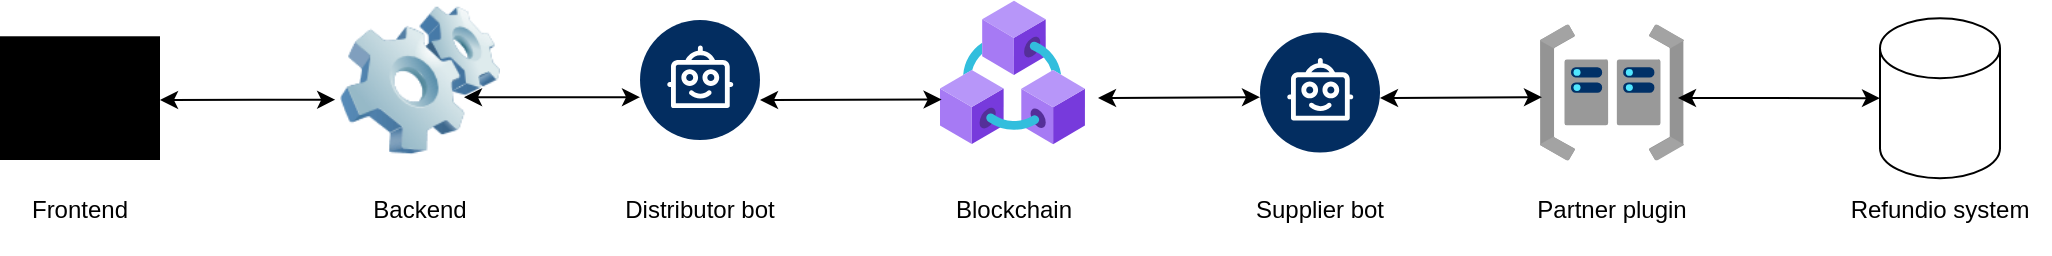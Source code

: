 <mxfile version="26.3.0">
  <diagram name="Page-1" id="kgaBaPe76sBEVroz4w2P">
    <mxGraphModel dx="1892" dy="562" grid="1" gridSize="10" guides="1" tooltips="1" connect="1" arrows="1" fold="1" page="1" pageScale="1" pageWidth="850" pageHeight="1100" math="0" shadow="0">
      <root>
        <mxCell id="0" />
        <mxCell id="1" parent="0" />
        <mxCell id="1lPbTOZ_Uf3YX76tQ-uF-8" value="" style="sketch=0;verticalLabelPosition=bottom;sketch=0;aspect=fixed;html=1;verticalAlign=top;strokeColor=none;fillColor=#000000;align=center;outlineConnect=0;pointerEvents=1;shape=mxgraph.citrix2.desktop;" vertex="1" parent="1">
          <mxGeometry x="-70" y="138.14" width="80" height="61.86" as="geometry" />
        </mxCell>
        <mxCell id="1lPbTOZ_Uf3YX76tQ-uF-9" value="Frontend" style="text;html=1;align=center;verticalAlign=middle;whiteSpace=wrap;rounded=0;" vertex="1" parent="1">
          <mxGeometry x="-60" y="210.33" width="60" height="30" as="geometry" />
        </mxCell>
        <mxCell id="1lPbTOZ_Uf3YX76tQ-uF-11" value="" style="image;html=1;image=img/lib/clip_art/computers/Software_128x128.png" vertex="1" parent="1">
          <mxGeometry x="100" y="120.0" width="80" height="80" as="geometry" />
        </mxCell>
        <mxCell id="1lPbTOZ_Uf3YX76tQ-uF-12" value="Backend" style="text;html=1;align=center;verticalAlign=middle;whiteSpace=wrap;rounded=0;" vertex="1" parent="1">
          <mxGeometry x="105" y="210.33" width="70" height="30" as="geometry" />
        </mxCell>
        <mxCell id="1lPbTOZ_Uf3YX76tQ-uF-13" value="" style="verticalLabelPosition=bottom;aspect=fixed;html=1;shape=mxgraph.salesforce.bots2;" vertex="1" parent="1">
          <mxGeometry x="250" y="130" width="60" height="60" as="geometry" />
        </mxCell>
        <mxCell id="1lPbTOZ_Uf3YX76tQ-uF-16" value="&lt;br&gt;Distributor bot&lt;div&gt;&lt;br&gt;&lt;/div&gt;" style="text;html=1;align=center;verticalAlign=middle;whiteSpace=wrap;rounded=0;" vertex="1" parent="1">
          <mxGeometry x="225" y="210.33" width="110" height="30" as="geometry" />
        </mxCell>
        <mxCell id="1lPbTOZ_Uf3YX76tQ-uF-19" value="" style="image;aspect=fixed;html=1;points=[];align=center;fontSize=12;image=img/lib/azure2/blockchain/Azure_Blockchain_Service.svg;" vertex="1" parent="1">
          <mxGeometry x="400" y="120" width="72.46" height="72.46" as="geometry" />
        </mxCell>
        <mxCell id="1lPbTOZ_Uf3YX76tQ-uF-22" value="Blockchain" style="text;html=1;align=center;verticalAlign=middle;whiteSpace=wrap;rounded=0;" vertex="1" parent="1">
          <mxGeometry x="402.46" y="210.33" width="70" height="30" as="geometry" />
        </mxCell>
        <mxCell id="1lPbTOZ_Uf3YX76tQ-uF-24" value="" style="verticalLabelPosition=bottom;aspect=fixed;html=1;shape=mxgraph.salesforce.bots2;" vertex="1" parent="1">
          <mxGeometry x="560" y="136.23" width="60" height="60" as="geometry" />
        </mxCell>
        <mxCell id="1lPbTOZ_Uf3YX76tQ-uF-25" value="&lt;br&gt;Supplier bot&lt;div&gt;&lt;br&gt;&lt;/div&gt;" style="text;html=1;align=center;verticalAlign=middle;whiteSpace=wrap;rounded=0;" vertex="1" parent="1">
          <mxGeometry x="535" y="210.33" width="110" height="30" as="geometry" />
        </mxCell>
        <mxCell id="1lPbTOZ_Uf3YX76tQ-uF-26" value="" style="image;aspect=fixed;html=1;points=[];align=center;fontSize=12;image=img/lib/azure2/networking/Proximity_Placement_Groups.svg;" vertex="1" parent="1">
          <mxGeometry x="700" y="132.23" width="72" height="68" as="geometry" />
        </mxCell>
        <mxCell id="1lPbTOZ_Uf3YX76tQ-uF-27" value="&lt;br&gt;&lt;div&gt;Partner plugin&lt;/div&gt;&lt;div&gt;&lt;br&gt;&lt;/div&gt;" style="text;html=1;align=center;verticalAlign=middle;whiteSpace=wrap;rounded=0;" vertex="1" parent="1">
          <mxGeometry x="681" y="210.33" width="110" height="30" as="geometry" />
        </mxCell>
        <mxCell id="1lPbTOZ_Uf3YX76tQ-uF-28" value="" style="endArrow=classic;startArrow=classic;html=1;rounded=0;entryX=-0.03;entryY=0.623;entryDx=0;entryDy=0;entryPerimeter=0;" edge="1" parent="1" target="1lPbTOZ_Uf3YX76tQ-uF-11">
          <mxGeometry width="50" height="50" relative="1" as="geometry">
            <mxPoint x="10" y="170" as="sourcePoint" />
            <mxPoint x="60" y="120" as="targetPoint" />
          </mxGeometry>
        </mxCell>
        <mxCell id="1lPbTOZ_Uf3YX76tQ-uF-29" value="" style="endArrow=classic;startArrow=classic;html=1;rounded=0;entryX=-0.03;entryY=0.623;entryDx=0;entryDy=0;entryPerimeter=0;" edge="1" parent="1">
          <mxGeometry width="50" height="50" relative="1" as="geometry">
            <mxPoint x="162" y="168.57" as="sourcePoint" />
            <mxPoint x="250" y="168.57" as="targetPoint" />
          </mxGeometry>
        </mxCell>
        <mxCell id="1lPbTOZ_Uf3YX76tQ-uF-30" value="" style="endArrow=classic;startArrow=classic;html=1;rounded=0;entryX=0.011;entryY=0.687;entryDx=0;entryDy=0;entryPerimeter=0;" edge="1" parent="1" target="1lPbTOZ_Uf3YX76tQ-uF-19">
          <mxGeometry width="50" height="50" relative="1" as="geometry">
            <mxPoint x="310" y="170" as="sourcePoint" />
            <mxPoint x="360" y="120" as="targetPoint" />
          </mxGeometry>
        </mxCell>
        <mxCell id="1lPbTOZ_Uf3YX76tQ-uF-31" value="" style="endArrow=classic;startArrow=classic;html=1;rounded=0;entryX=0.011;entryY=0.687;entryDx=0;entryDy=0;entryPerimeter=0;" edge="1" parent="1">
          <mxGeometry width="50" height="50" relative="1" as="geometry">
            <mxPoint x="479" y="169" as="sourcePoint" />
            <mxPoint x="560" y="168.57" as="targetPoint" />
          </mxGeometry>
        </mxCell>
        <mxCell id="1lPbTOZ_Uf3YX76tQ-uF-33" value="" style="endArrow=classic;startArrow=classic;html=1;rounded=0;entryX=0.011;entryY=0.687;entryDx=0;entryDy=0;entryPerimeter=0;" edge="1" parent="1">
          <mxGeometry width="50" height="50" relative="1" as="geometry">
            <mxPoint x="620" y="169" as="sourcePoint" />
            <mxPoint x="701" y="168.57" as="targetPoint" />
          </mxGeometry>
        </mxCell>
        <mxCell id="1lPbTOZ_Uf3YX76tQ-uF-38" value="" style="shape=cylinder3;whiteSpace=wrap;html=1;boundedLbl=1;backgroundOutline=1;size=15;" vertex="1" parent="1">
          <mxGeometry x="870" y="129.07" width="60" height="80" as="geometry" />
        </mxCell>
        <mxCell id="1lPbTOZ_Uf3YX76tQ-uF-39" value="&lt;div&gt;Refundio system&lt;/div&gt;" style="text;html=1;align=center;verticalAlign=middle;whiteSpace=wrap;rounded=0;" vertex="1" parent="1">
          <mxGeometry x="845" y="210.33" width="110" height="30" as="geometry" />
        </mxCell>
        <mxCell id="1lPbTOZ_Uf3YX76tQ-uF-40" value="" style="endArrow=classic;startArrow=classic;html=1;rounded=0;entryX=0;entryY=0.5;entryDx=0;entryDy=0;entryPerimeter=0;" edge="1" parent="1" target="1lPbTOZ_Uf3YX76tQ-uF-38">
          <mxGeometry width="50" height="50" relative="1" as="geometry">
            <mxPoint x="769" y="169" as="sourcePoint" />
            <mxPoint x="850" y="168.57" as="targetPoint" />
          </mxGeometry>
        </mxCell>
      </root>
    </mxGraphModel>
  </diagram>
</mxfile>
